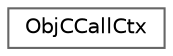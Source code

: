 digraph "Graphical Class Hierarchy"
{
 // INTERACTIVE_SVG=YES
 // LATEX_PDF_SIZE
  bgcolor="transparent";
  edge [fontname=Helvetica,fontsize=10,labelfontname=Helvetica,labelfontsize=10];
  node [fontname=Helvetica,fontsize=10,shape=box,height=0.2,width=0.4];
  rankdir="LR";
  Node0 [label="ObjCCallCtx",height=0.2,width=0.4,color="grey40", fillcolor="white", style="filled",URL="$d8/d10/struct_obj_c_call_ctx.html",tooltip=" "];
}
